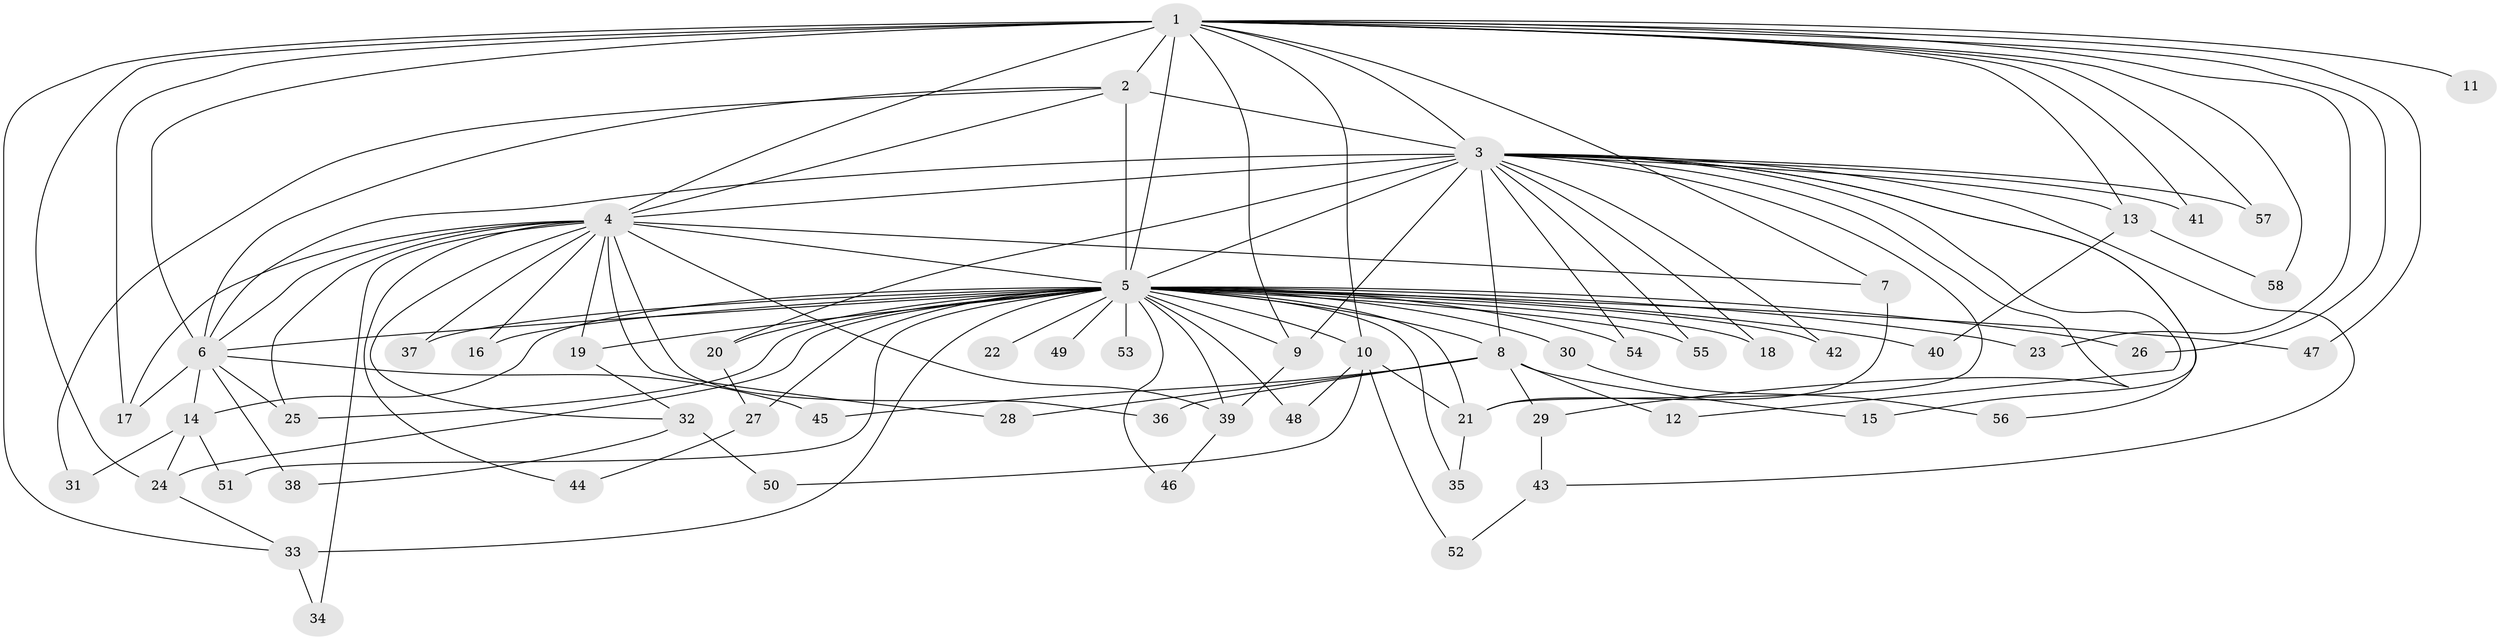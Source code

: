 // original degree distribution, {12: 0.017391304347826087, 27: 0.008695652173913044, 29: 0.008695652173913044, 19: 0.008695652173913044, 20: 0.008695652173913044, 23: 0.008695652173913044, 16: 0.008695652173913044, 37: 0.008695652173913044, 24: 0.008695652173913044, 2: 0.5478260869565217, 3: 0.1826086956521739, 4: 0.10434782608695652, 7: 0.008695652173913044, 9: 0.008695652173913044, 5: 0.034782608695652174, 6: 0.02608695652173913}
// Generated by graph-tools (version 1.1) at 2025/34/03/09/25 02:34:58]
// undirected, 58 vertices, 122 edges
graph export_dot {
graph [start="1"]
  node [color=gray90,style=filled];
  1;
  2;
  3;
  4;
  5;
  6;
  7;
  8;
  9;
  10;
  11;
  12;
  13;
  14;
  15;
  16;
  17;
  18;
  19;
  20;
  21;
  22;
  23;
  24;
  25;
  26;
  27;
  28;
  29;
  30;
  31;
  32;
  33;
  34;
  35;
  36;
  37;
  38;
  39;
  40;
  41;
  42;
  43;
  44;
  45;
  46;
  47;
  48;
  49;
  50;
  51;
  52;
  53;
  54;
  55;
  56;
  57;
  58;
  1 -- 2 [weight=4.0];
  1 -- 3 [weight=2.0];
  1 -- 4 [weight=4.0];
  1 -- 5 [weight=7.0];
  1 -- 6 [weight=2.0];
  1 -- 7 [weight=1.0];
  1 -- 9 [weight=1.0];
  1 -- 10 [weight=1.0];
  1 -- 11 [weight=1.0];
  1 -- 13 [weight=2.0];
  1 -- 17 [weight=1.0];
  1 -- 23 [weight=1.0];
  1 -- 24 [weight=1.0];
  1 -- 26 [weight=1.0];
  1 -- 33 [weight=1.0];
  1 -- 41 [weight=1.0];
  1 -- 47 [weight=1.0];
  1 -- 57 [weight=1.0];
  1 -- 58 [weight=1.0];
  2 -- 3 [weight=2.0];
  2 -- 4 [weight=4.0];
  2 -- 5 [weight=31.0];
  2 -- 6 [weight=3.0];
  2 -- 31 [weight=1.0];
  3 -- 4 [weight=3.0];
  3 -- 5 [weight=4.0];
  3 -- 6 [weight=1.0];
  3 -- 8 [weight=1.0];
  3 -- 9 [weight=1.0];
  3 -- 12 [weight=1.0];
  3 -- 13 [weight=1.0];
  3 -- 15 [weight=1.0];
  3 -- 18 [weight=1.0];
  3 -- 20 [weight=1.0];
  3 -- 21 [weight=1.0];
  3 -- 29 [weight=1.0];
  3 -- 41 [weight=1.0];
  3 -- 42 [weight=1.0];
  3 -- 43 [weight=1.0];
  3 -- 54 [weight=1.0];
  3 -- 55 [weight=1.0];
  3 -- 56 [weight=1.0];
  3 -- 57 [weight=1.0];
  4 -- 5 [weight=6.0];
  4 -- 6 [weight=3.0];
  4 -- 7 [weight=1.0];
  4 -- 16 [weight=2.0];
  4 -- 17 [weight=1.0];
  4 -- 19 [weight=1.0];
  4 -- 25 [weight=1.0];
  4 -- 28 [weight=1.0];
  4 -- 32 [weight=1.0];
  4 -- 34 [weight=2.0];
  4 -- 36 [weight=1.0];
  4 -- 37 [weight=1.0];
  4 -- 39 [weight=1.0];
  4 -- 44 [weight=1.0];
  5 -- 6 [weight=3.0];
  5 -- 8 [weight=2.0];
  5 -- 9 [weight=5.0];
  5 -- 10 [weight=2.0];
  5 -- 14 [weight=2.0];
  5 -- 16 [weight=1.0];
  5 -- 18 [weight=2.0];
  5 -- 19 [weight=1.0];
  5 -- 20 [weight=1.0];
  5 -- 21 [weight=1.0];
  5 -- 22 [weight=2.0];
  5 -- 23 [weight=2.0];
  5 -- 24 [weight=4.0];
  5 -- 25 [weight=1.0];
  5 -- 26 [weight=1.0];
  5 -- 27 [weight=2.0];
  5 -- 30 [weight=1.0];
  5 -- 33 [weight=2.0];
  5 -- 35 [weight=1.0];
  5 -- 37 [weight=1.0];
  5 -- 39 [weight=2.0];
  5 -- 40 [weight=1.0];
  5 -- 42 [weight=1.0];
  5 -- 46 [weight=1.0];
  5 -- 47 [weight=1.0];
  5 -- 48 [weight=1.0];
  5 -- 49 [weight=2.0];
  5 -- 51 [weight=1.0];
  5 -- 53 [weight=1.0];
  5 -- 54 [weight=1.0];
  5 -- 55 [weight=1.0];
  6 -- 14 [weight=1.0];
  6 -- 17 [weight=1.0];
  6 -- 25 [weight=1.0];
  6 -- 38 [weight=1.0];
  6 -- 45 [weight=1.0];
  7 -- 21 [weight=1.0];
  8 -- 12 [weight=1.0];
  8 -- 15 [weight=1.0];
  8 -- 28 [weight=1.0];
  8 -- 29 [weight=1.0];
  8 -- 36 [weight=1.0];
  8 -- 45 [weight=1.0];
  9 -- 39 [weight=1.0];
  10 -- 21 [weight=1.0];
  10 -- 48 [weight=1.0];
  10 -- 50 [weight=1.0];
  10 -- 52 [weight=1.0];
  13 -- 40 [weight=1.0];
  13 -- 58 [weight=1.0];
  14 -- 24 [weight=1.0];
  14 -- 31 [weight=1.0];
  14 -- 51 [weight=1.0];
  19 -- 32 [weight=1.0];
  20 -- 27 [weight=1.0];
  21 -- 35 [weight=1.0];
  24 -- 33 [weight=1.0];
  27 -- 44 [weight=1.0];
  29 -- 43 [weight=1.0];
  30 -- 56 [weight=1.0];
  32 -- 38 [weight=1.0];
  32 -- 50 [weight=1.0];
  33 -- 34 [weight=2.0];
  39 -- 46 [weight=1.0];
  43 -- 52 [weight=1.0];
}

